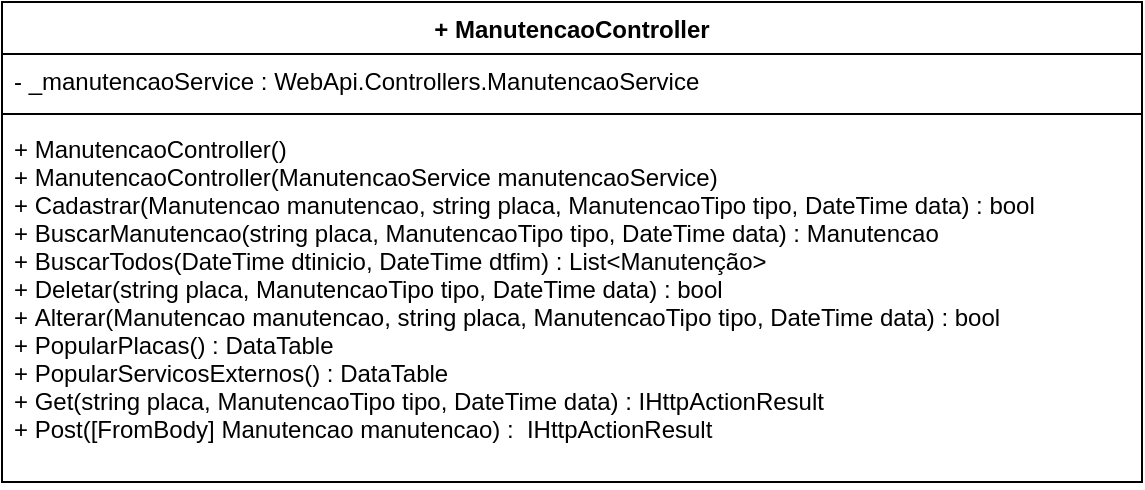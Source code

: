 <mxfile type="device" version="12.2.9" pages="1"><diagram id="vHpquzNPDVK_FXEOpTey" name="Page-1"><mxGraphModel shadow="0" math="0" pageHeight="1169" pageWidth="827" pageScale="1" page="1" fold="1" arrows="1" connect="1" tooltips="1" guides="1" gridSize="10" dy="599" dx="1038" grid="1"><root><mxCell id="0"/><mxCell id="1" parent="0"/><mxCell id="LAghey6KlHhv1gByfTzI-1" value="+ ManutencaoController" parent="1" vertex="1" style="swimlane;fontStyle=1;align=center;verticalAlign=top;childLayout=stackLayout;horizontal=1;startSize=26;horizontalStack=0;resizeParent=1;resizeParentMax=0;resizeLast=0;collapsible=1;marginBottom=0;"><mxGeometry as="geometry" width="570" height="240" x="180" y="120"/></mxCell><mxCell id="LAghey6KlHhv1gByfTzI-2" value="- _manutencaoService : WebApi.Controllers.ManutencaoService" parent="LAghey6KlHhv1gByfTzI-1" vertex="1" style="text;strokeColor=none;fillColor=none;align=left;verticalAlign=top;spacingLeft=4;spacingRight=4;overflow=hidden;rotatable=0;points=[[0,0.5],[1,0.5]];portConstraint=eastwest;"><mxGeometry as="geometry" width="570" height="26" y="26"/></mxCell><mxCell id="LAghey6KlHhv1gByfTzI-3" value="" parent="LAghey6KlHhv1gByfTzI-1" vertex="1" style="line;strokeWidth=1;fillColor=none;align=left;verticalAlign=middle;spacingTop=-1;spacingLeft=3;spacingRight=3;rotatable=0;labelPosition=right;points=[];portConstraint=eastwest;"><mxGeometry as="geometry" width="570" height="8" y="52"/></mxCell><mxCell id="LAghey6KlHhv1gByfTzI-4" value="+ ManutencaoController()&#10;+ ManutencaoController(ManutencaoService manutencaoService)&#10;+ Cadastrar(Manutencao manutencao, string placa, ManutencaoTipo tipo, DateTime data) : bool&#10;+ BuscarManutencao(string placa, ManutencaoTipo tipo, DateTime data) : Manutencao&#10;+ BuscarTodos(DateTime dtinicio, DateTime dtfim) : List&lt;Manutenção&gt;&#10;+ Deletar(string placa, ManutencaoTipo tipo, DateTime data) : bool&#10;+ Alterar(Manutencao manutencao, string placa, ManutencaoTipo tipo, DateTime data) : bool&#10;+ PopularPlacas() : DataTable&#10;+ PopularServicosExternos() : DataTable&#10;+  Get(string placa, ManutencaoTipo tipo, DateTime data) : IHttpActionResult&#10;+ Post([FromBody] Manutencao manutencao) :  IHttpActionResult" parent="LAghey6KlHhv1gByfTzI-1" vertex="1" style="text;strokeColor=none;fillColor=none;align=left;verticalAlign=top;spacingLeft=4;spacingRight=4;overflow=hidden;rotatable=0;points=[[0,0.5],[1,0.5]];portConstraint=eastwest;"><mxGeometry as="geometry" width="570" height="180" y="60"/></mxCell></root></mxGraphModel></diagram></mxfile>